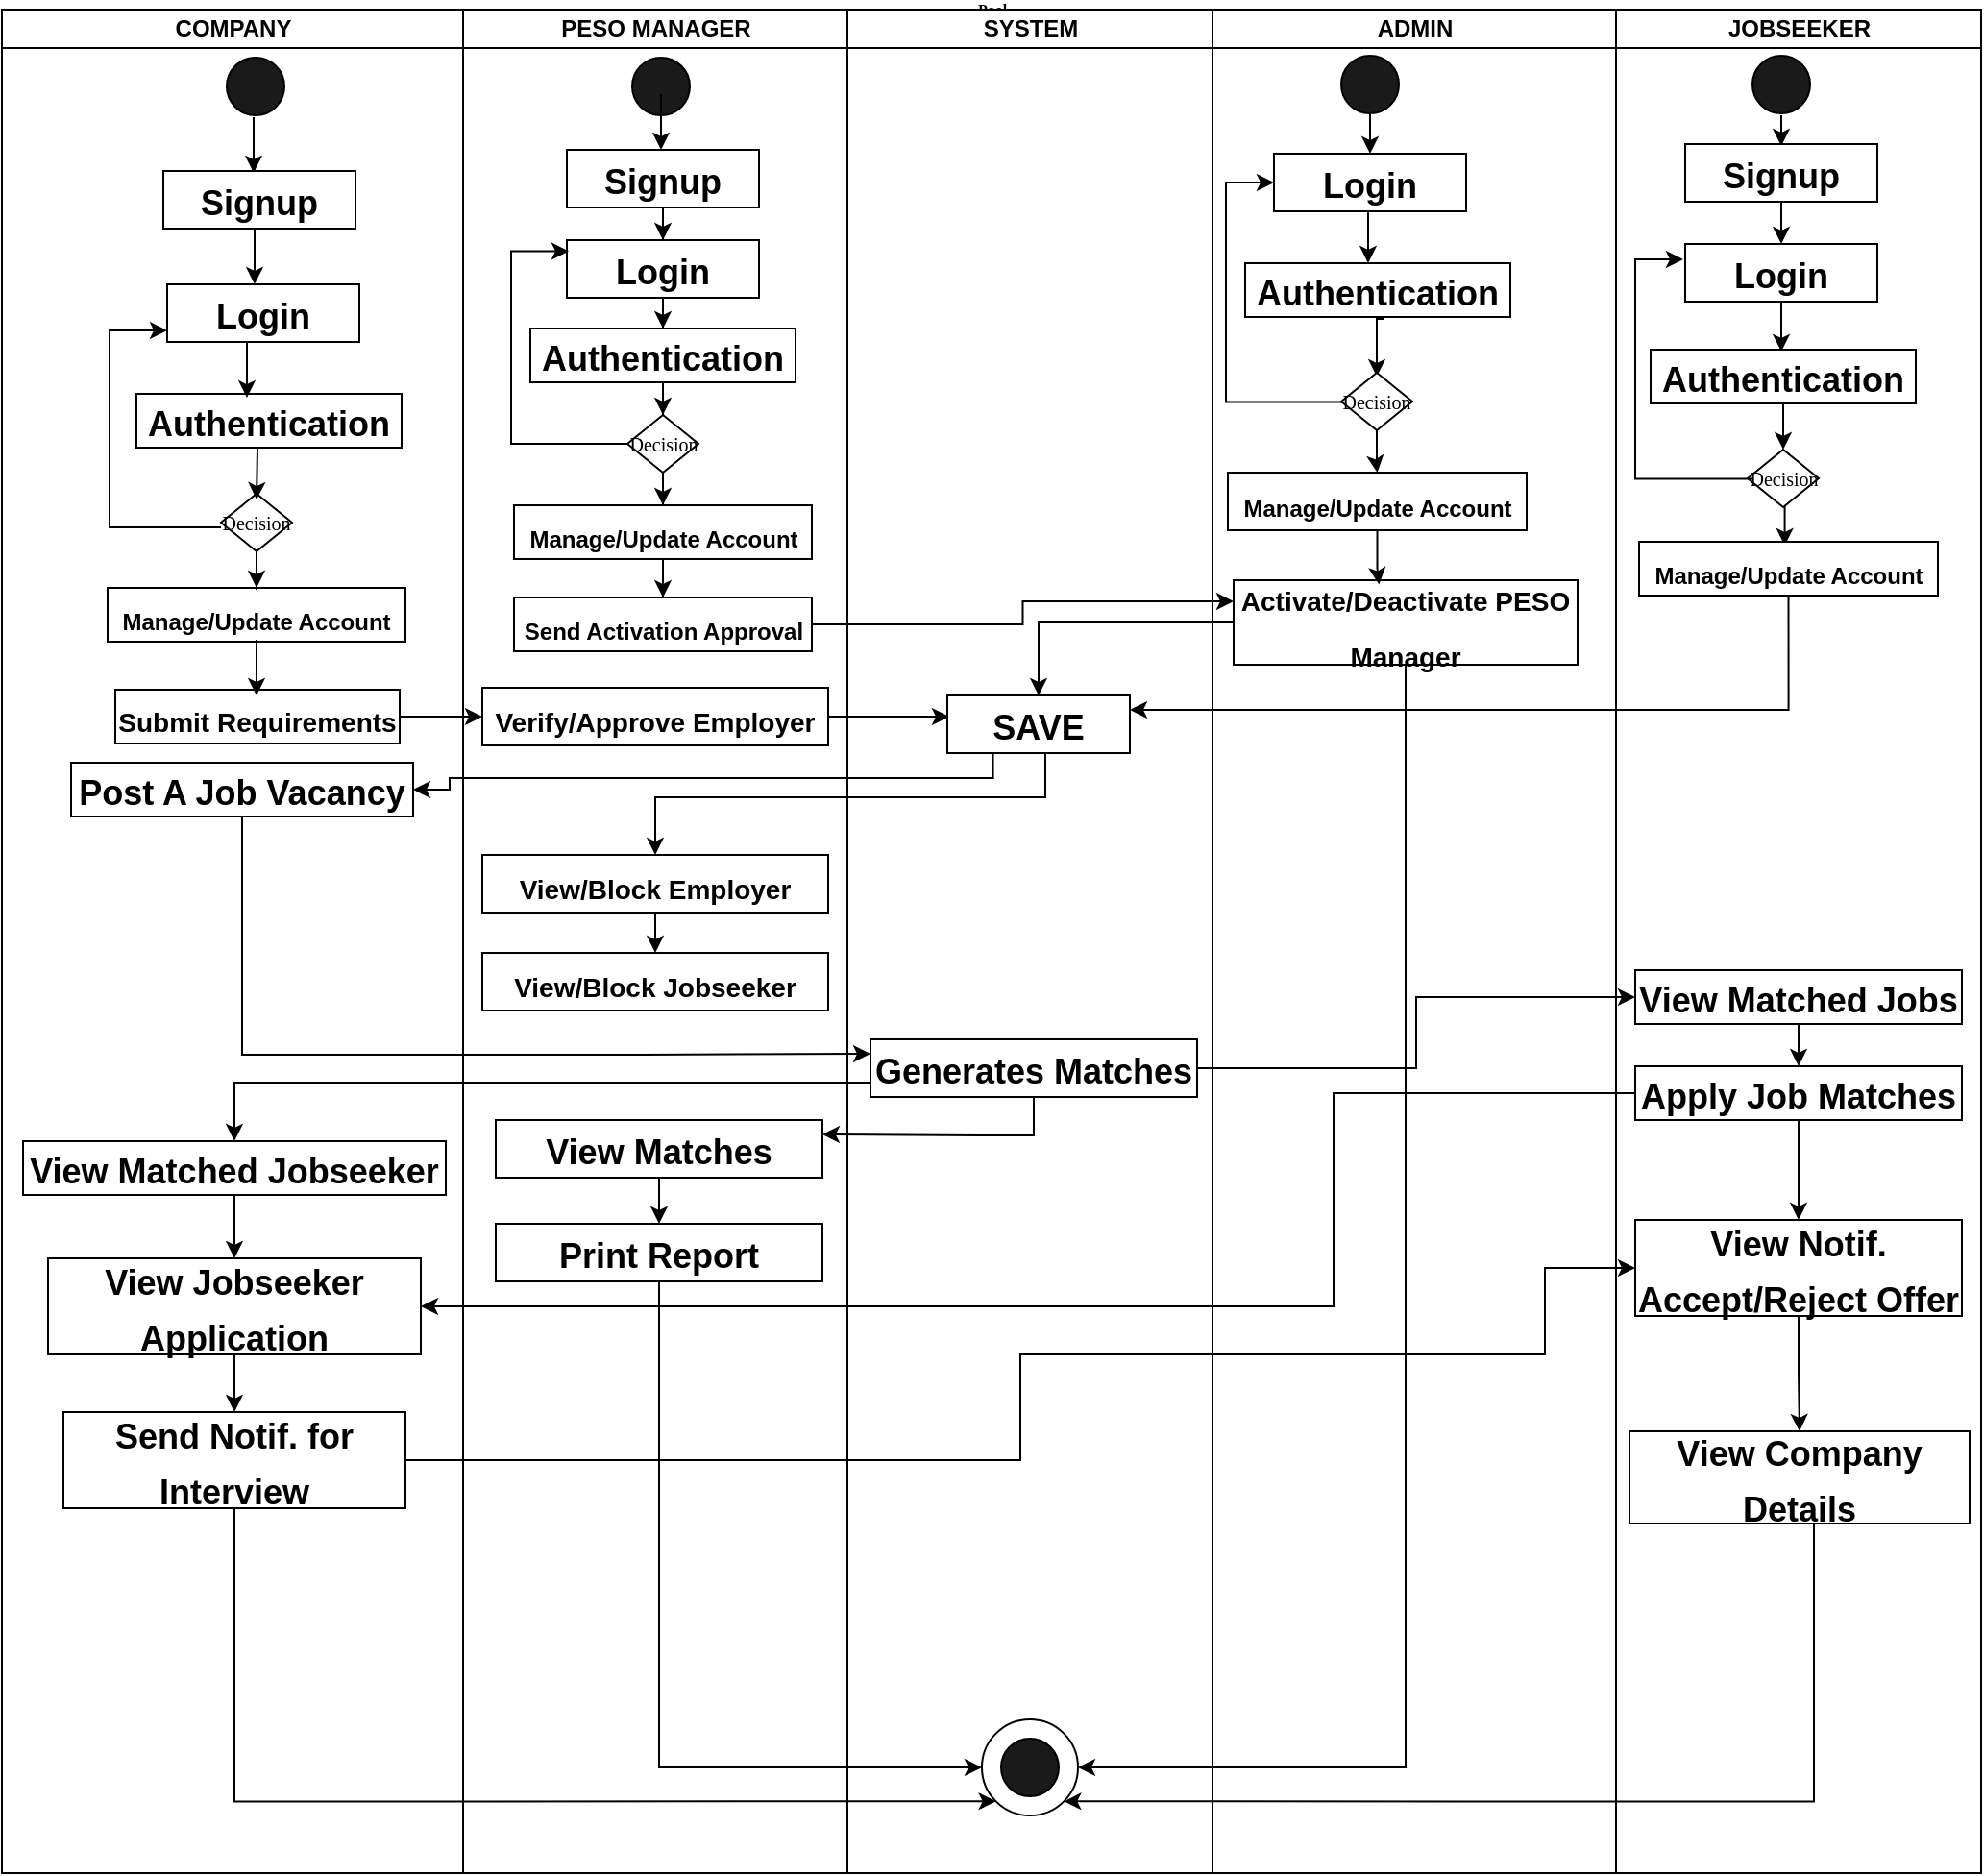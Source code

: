 <mxfile version="24.7.10">
  <diagram name="Page-1" id="74e2e168-ea6b-b213-b513-2b3c1d86103e">
    <mxGraphModel dx="1276" dy="499" grid="1" gridSize="10" guides="1" tooltips="1" connect="1" arrows="1" fold="1" page="1" pageScale="1" pageWidth="1100" pageHeight="850" background="none" math="0" shadow="0">
      <root>
        <mxCell id="0" />
        <mxCell id="1" parent="0" />
        <mxCell id="77e6c97f196da883-1" value="Pool" style="swimlane;html=1;childLayout=stackLayout;startSize=0;rounded=0;shadow=0;labelBackgroundColor=none;strokeWidth=1;fontFamily=Verdana;fontSize=8;align=center;" parent="1" vertex="1">
          <mxGeometry x="97" y="20" width="1030" height="970" as="geometry" />
        </mxCell>
        <mxCell id="77e6c97f196da883-2" value="COMPANY" style="swimlane;html=1;startSize=20;" parent="77e6c97f196da883-1" vertex="1">
          <mxGeometry width="240" height="970" as="geometry" />
        </mxCell>
        <mxCell id="nSxlMIZwYaIGK_Xv7DRQ-11" value="" style="edgeStyle=orthogonalEdgeStyle;rounded=0;orthogonalLoop=1;jettySize=auto;html=1;strokeColor=default;" edge="1" parent="77e6c97f196da883-2">
          <mxGeometry relative="1" as="geometry">
            <mxPoint x="131" y="56" as="sourcePoint" />
            <mxPoint x="131" y="85" as="targetPoint" />
          </mxGeometry>
        </mxCell>
        <mxCell id="nSxlMIZwYaIGK_Xv7DRQ-10" value="&lt;h1&gt;&lt;font face=&quot;Helvetica&quot; style=&quot;font-size: 18px;&quot;&gt;Signup&lt;/font&gt;&lt;/h1&gt;" style="html=1;dashed=0;whiteSpace=wrap;" vertex="1" parent="77e6c97f196da883-2">
          <mxGeometry x="84" y="84" width="100" height="30" as="geometry" />
        </mxCell>
        <mxCell id="nSxlMIZwYaIGK_Xv7DRQ-14" value="" style="ellipse;whiteSpace=wrap;html=1;aspect=fixed;fillColor=#1A1A1A;" vertex="1" parent="77e6c97f196da883-2">
          <mxGeometry x="117" y="25" width="30" height="30" as="geometry" />
        </mxCell>
        <mxCell id="nSxlMIZwYaIGK_Xv7DRQ-16" value="&lt;h1&gt;&lt;font face=&quot;Helvetica&quot; style=&quot;font-size: 18px;&quot;&gt;Login&lt;/font&gt;&lt;/h1&gt;" style="html=1;dashed=0;whiteSpace=wrap;" vertex="1" parent="77e6c97f196da883-2">
          <mxGeometry x="86" y="143" width="100" height="30" as="geometry" />
        </mxCell>
        <mxCell id="nSxlMIZwYaIGK_Xv7DRQ-21" value="" style="edgeStyle=orthogonalEdgeStyle;rounded=0;orthogonalLoop=1;jettySize=auto;html=1;strokeColor=default;" edge="1" parent="77e6c97f196da883-2">
          <mxGeometry relative="1" as="geometry">
            <mxPoint x="131.5" y="114" as="sourcePoint" />
            <mxPoint x="131.5" y="143" as="targetPoint" />
          </mxGeometry>
        </mxCell>
        <mxCell id="nSxlMIZwYaIGK_Xv7DRQ-33" value="" style="edgeStyle=elbowEdgeStyle;rounded=0;orthogonalLoop=1;jettySize=auto;html=1;exitX=0;exitY=0;exitDx=0;exitDy=0;" edge="1" parent="77e6c97f196da883-2">
          <mxGeometry relative="1" as="geometry">
            <mxPoint x="114" y="269.5" as="sourcePoint" />
            <mxPoint x="86" y="167" as="targetPoint" />
            <Array as="points">
              <mxPoint x="56" y="227" />
            </Array>
          </mxGeometry>
        </mxCell>
        <mxCell id="nSxlMIZwYaIGK_Xv7DRQ-24" value="&lt;font face=&quot;Garamond&quot; style=&quot;font-size: 10px;&quot;&gt;Decision&lt;/font&gt;" style="shape=rhombus;html=1;dashed=0;whiteSpace=wrap;perimeter=rhombusPerimeter;" vertex="1" parent="77e6c97f196da883-2">
          <mxGeometry x="114" y="252" width="37" height="30" as="geometry" />
        </mxCell>
        <mxCell id="nSxlMIZwYaIGK_Xv7DRQ-27" value="&lt;h1&gt;&lt;font face=&quot;Helvetica&quot; style=&quot;font-size: 18px;&quot;&gt;Authentication&lt;/font&gt;&lt;/h1&gt;" style="html=1;dashed=0;whiteSpace=wrap;" vertex="1" parent="77e6c97f196da883-2">
          <mxGeometry x="70" y="200" width="138" height="28" as="geometry" />
        </mxCell>
        <mxCell id="nSxlMIZwYaIGK_Xv7DRQ-31" value="" style="edgeStyle=orthogonalEdgeStyle;rounded=0;orthogonalLoop=1;jettySize=auto;html=1;" edge="1" parent="77e6c97f196da883-2">
          <mxGeometry relative="1" as="geometry">
            <mxPoint x="133" y="228" as="sourcePoint" />
            <mxPoint x="132.5" y="255" as="targetPoint" />
          </mxGeometry>
        </mxCell>
        <mxCell id="nSxlMIZwYaIGK_Xv7DRQ-106" value="&lt;h1&gt;&lt;font face=&quot;Helvetica&quot; style=&quot;font-size: 18px;&quot;&gt;Post A Job Vacancy&lt;/font&gt;&lt;/h1&gt;" style="html=1;dashed=0;whiteSpace=wrap;" vertex="1" parent="77e6c97f196da883-2">
          <mxGeometry x="36" y="392" width="178" height="28" as="geometry" />
        </mxCell>
        <mxCell id="nSxlMIZwYaIGK_Xv7DRQ-146" value="" style="edgeStyle=orthogonalEdgeStyle;rounded=0;orthogonalLoop=1;jettySize=auto;html=1;" edge="1" parent="77e6c97f196da883-2" source="nSxlMIZwYaIGK_Xv7DRQ-136" target="nSxlMIZwYaIGK_Xv7DRQ-145">
          <mxGeometry relative="1" as="geometry" />
        </mxCell>
        <mxCell id="nSxlMIZwYaIGK_Xv7DRQ-136" value="&lt;h1&gt;&lt;font face=&quot;Helvetica&quot; style=&quot;font-size: 18px;&quot;&gt;View Matched Jobseeker&lt;/font&gt;&lt;/h1&gt;" style="html=1;dashed=0;whiteSpace=wrap;" vertex="1" parent="77e6c97f196da883-2">
          <mxGeometry x="11" y="589" width="220" height="28" as="geometry" />
        </mxCell>
        <mxCell id="nSxlMIZwYaIGK_Xv7DRQ-139" value="&lt;h1&gt;&lt;font face=&quot;Helvetica&quot; style=&quot;font-size: 18px;&quot;&gt;Send Notif. for Interview&lt;/font&gt;&lt;/h1&gt;" style="html=1;dashed=0;whiteSpace=wrap;" vertex="1" parent="77e6c97f196da883-2">
          <mxGeometry x="32" y="730" width="178" height="50" as="geometry" />
        </mxCell>
        <mxCell id="nSxlMIZwYaIGK_Xv7DRQ-148" value="" style="edgeStyle=orthogonalEdgeStyle;rounded=0;orthogonalLoop=1;jettySize=auto;html=1;" edge="1" parent="77e6c97f196da883-2" source="nSxlMIZwYaIGK_Xv7DRQ-145" target="nSxlMIZwYaIGK_Xv7DRQ-139">
          <mxGeometry relative="1" as="geometry" />
        </mxCell>
        <mxCell id="nSxlMIZwYaIGK_Xv7DRQ-145" value="&lt;h1&gt;&lt;font face=&quot;Helvetica&quot; style=&quot;font-size: 18px;&quot;&gt;View Jobseeker Application&lt;/font&gt;&lt;/h1&gt;" style="html=1;dashed=0;whiteSpace=wrap;" vertex="1" parent="77e6c97f196da883-2">
          <mxGeometry x="24" y="650" width="194" height="50" as="geometry" />
        </mxCell>
        <mxCell id="nSxlMIZwYaIGK_Xv7DRQ-168" value="&lt;h1&gt;&lt;font face=&quot;Helvetica&quot; style=&quot;font-size: 14px;&quot;&gt;Submit Requirements&lt;/font&gt;&lt;/h1&gt;" style="html=1;dashed=0;whiteSpace=wrap;" vertex="1" parent="77e6c97f196da883-2">
          <mxGeometry x="59" y="354" width="148" height="28" as="geometry" />
        </mxCell>
        <mxCell id="77e6c97f196da883-3" value="PESO MANAGER" style="swimlane;html=1;startSize=20;" parent="77e6c97f196da883-1" vertex="1">
          <mxGeometry x="240" width="200" height="970" as="geometry" />
        </mxCell>
        <mxCell id="nSxlMIZwYaIGK_Xv7DRQ-3" value="" style="ellipse;whiteSpace=wrap;html=1;aspect=fixed;fillColor=#1A1A1A;" vertex="1" parent="77e6c97f196da883-3">
          <mxGeometry x="88" y="25" width="30" height="30" as="geometry" />
        </mxCell>
        <mxCell id="nSxlMIZwYaIGK_Xv7DRQ-48" value="" style="edgeStyle=orthogonalEdgeStyle;rounded=0;orthogonalLoop=1;jettySize=auto;html=1;" edge="1" parent="77e6c97f196da883-3" source="nSxlMIZwYaIGK_Xv7DRQ-44" target="nSxlMIZwYaIGK_Xv7DRQ-47">
          <mxGeometry relative="1" as="geometry" />
        </mxCell>
        <mxCell id="nSxlMIZwYaIGK_Xv7DRQ-44" value="&lt;h1&gt;&lt;font face=&quot;Helvetica&quot; style=&quot;font-size: 18px;&quot;&gt;Signup&lt;/font&gt;&lt;/h1&gt;" style="html=1;dashed=0;whiteSpace=wrap;" vertex="1" parent="77e6c97f196da883-3">
          <mxGeometry x="54" y="73" width="100" height="30" as="geometry" />
        </mxCell>
        <mxCell id="nSxlMIZwYaIGK_Xv7DRQ-50" value="" style="edgeStyle=orthogonalEdgeStyle;rounded=0;orthogonalLoop=1;jettySize=auto;html=1;" edge="1" parent="77e6c97f196da883-3" source="nSxlMIZwYaIGK_Xv7DRQ-47" target="nSxlMIZwYaIGK_Xv7DRQ-49">
          <mxGeometry relative="1" as="geometry" />
        </mxCell>
        <mxCell id="nSxlMIZwYaIGK_Xv7DRQ-47" value="&lt;h1&gt;&lt;font face=&quot;Helvetica&quot; style=&quot;font-size: 18px;&quot;&gt;Login&lt;/font&gt;&lt;/h1&gt;" style="html=1;dashed=0;whiteSpace=wrap;" vertex="1" parent="77e6c97f196da883-3">
          <mxGeometry x="54" y="120" width="100" height="30" as="geometry" />
        </mxCell>
        <mxCell id="nSxlMIZwYaIGK_Xv7DRQ-52" value="" style="edgeStyle=orthogonalEdgeStyle;rounded=0;orthogonalLoop=1;jettySize=auto;html=1;" edge="1" parent="77e6c97f196da883-3" source="nSxlMIZwYaIGK_Xv7DRQ-49" target="nSxlMIZwYaIGK_Xv7DRQ-51">
          <mxGeometry relative="1" as="geometry" />
        </mxCell>
        <mxCell id="nSxlMIZwYaIGK_Xv7DRQ-49" value="&lt;h1&gt;&lt;font face=&quot;Helvetica&quot; style=&quot;font-size: 18px;&quot;&gt;Authentication&lt;/font&gt;&lt;/h1&gt;" style="html=1;dashed=0;whiteSpace=wrap;" vertex="1" parent="77e6c97f196da883-3">
          <mxGeometry x="35" y="166" width="138" height="28" as="geometry" />
        </mxCell>
        <mxCell id="nSxlMIZwYaIGK_Xv7DRQ-55" value="" style="edgeStyle=orthogonalEdgeStyle;rounded=0;orthogonalLoop=1;jettySize=auto;html=1;" edge="1" parent="77e6c97f196da883-3" source="nSxlMIZwYaIGK_Xv7DRQ-51" target="nSxlMIZwYaIGK_Xv7DRQ-54">
          <mxGeometry relative="1" as="geometry" />
        </mxCell>
        <mxCell id="nSxlMIZwYaIGK_Xv7DRQ-51" value="&lt;font face=&quot;Garamond&quot; style=&quot;font-size: 10px;&quot;&gt;Decision&lt;/font&gt;" style="shape=rhombus;html=1;dashed=0;whiteSpace=wrap;perimeter=rhombusPerimeter;" vertex="1" parent="77e6c97f196da883-3">
          <mxGeometry x="85.5" y="211" width="37" height="30" as="geometry" />
        </mxCell>
        <mxCell id="nSxlMIZwYaIGK_Xv7DRQ-53" value="" style="edgeStyle=elbowEdgeStyle;rounded=0;orthogonalLoop=1;jettySize=auto;html=1;exitX=0;exitY=0.5;exitDx=0;exitDy=0;" edge="1" parent="77e6c97f196da883-3" source="nSxlMIZwYaIGK_Xv7DRQ-51">
          <mxGeometry relative="1" as="geometry">
            <mxPoint x="83" y="228.25" as="sourcePoint" />
            <mxPoint x="55" y="125.75" as="targetPoint" />
            <Array as="points">
              <mxPoint x="25" y="185.75" />
            </Array>
          </mxGeometry>
        </mxCell>
        <mxCell id="nSxlMIZwYaIGK_Xv7DRQ-183" value="" style="edgeStyle=orthogonalEdgeStyle;rounded=0;orthogonalLoop=1;jettySize=auto;html=1;" edge="1" parent="77e6c97f196da883-3" source="nSxlMIZwYaIGK_Xv7DRQ-54" target="nSxlMIZwYaIGK_Xv7DRQ-176">
          <mxGeometry relative="1" as="geometry" />
        </mxCell>
        <mxCell id="nSxlMIZwYaIGK_Xv7DRQ-54" value="&lt;h1&gt;&lt;font face=&quot;Helvetica&quot; style=&quot;font-size: 12px;&quot;&gt;Manage/Update Account&lt;/font&gt;&lt;/h1&gt;" style="html=1;dashed=0;whiteSpace=wrap;" vertex="1" parent="77e6c97f196da883-3">
          <mxGeometry x="26.5" y="258" width="155" height="28" as="geometry" />
        </mxCell>
        <mxCell id="nSxlMIZwYaIGK_Xv7DRQ-197" style="edgeStyle=orthogonalEdgeStyle;rounded=0;orthogonalLoop=1;jettySize=auto;html=1;exitX=1;exitY=0.5;exitDx=0;exitDy=0;" edge="1" parent="77e6c97f196da883-3" source="nSxlMIZwYaIGK_Xv7DRQ-91">
          <mxGeometry relative="1" as="geometry">
            <mxPoint x="253" y="368" as="targetPoint" />
          </mxGeometry>
        </mxCell>
        <mxCell id="nSxlMIZwYaIGK_Xv7DRQ-91" value="&lt;h1&gt;&lt;font face=&quot;Helvetica&quot; style=&quot;font-size: 14px;&quot;&gt;Verify/Approve Employer&lt;/font&gt;&lt;/h1&gt;" style="html=1;dashed=0;whiteSpace=wrap;" vertex="1" parent="77e6c97f196da883-3">
          <mxGeometry x="10" y="353" width="180" height="30" as="geometry" />
        </mxCell>
        <mxCell id="nSxlMIZwYaIGK_Xv7DRQ-115" value="&lt;h1&gt;&lt;font face=&quot;Helvetica&quot; style=&quot;font-size: 14px;&quot;&gt;View/Block Jobseeker&lt;/font&gt;&lt;/h1&gt;" style="html=1;dashed=0;whiteSpace=wrap;" vertex="1" parent="77e6c97f196da883-3">
          <mxGeometry x="10" y="491" width="180" height="30" as="geometry" />
        </mxCell>
        <mxCell id="nSxlMIZwYaIGK_Xv7DRQ-156" value="" style="edgeStyle=orthogonalEdgeStyle;rounded=0;orthogonalLoop=1;jettySize=auto;html=1;" edge="1" parent="77e6c97f196da883-3" source="nSxlMIZwYaIGK_Xv7DRQ-153" target="nSxlMIZwYaIGK_Xv7DRQ-155">
          <mxGeometry relative="1" as="geometry" />
        </mxCell>
        <mxCell id="nSxlMIZwYaIGK_Xv7DRQ-153" value="&lt;h1&gt;&lt;span style=&quot;font-size: 18px;&quot;&gt;View Matches&lt;/span&gt;&lt;/h1&gt;" style="html=1;dashed=0;whiteSpace=wrap;" vertex="1" parent="77e6c97f196da883-3">
          <mxGeometry x="17" y="578" width="170" height="30" as="geometry" />
        </mxCell>
        <mxCell id="nSxlMIZwYaIGK_Xv7DRQ-155" value="&lt;h1&gt;&lt;span style=&quot;font-size: 18px;&quot;&gt;Print Report&lt;/span&gt;&lt;/h1&gt;" style="html=1;dashed=0;whiteSpace=wrap;" vertex="1" parent="77e6c97f196da883-3">
          <mxGeometry x="17" y="632" width="170" height="30" as="geometry" />
        </mxCell>
        <mxCell id="nSxlMIZwYaIGK_Xv7DRQ-176" value="&lt;h1&gt;&lt;font face=&quot;Helvetica&quot; style=&quot;font-size: 12px;&quot;&gt;Send Activation Approval&lt;/font&gt;&lt;/h1&gt;" style="html=1;dashed=0;whiteSpace=wrap;" vertex="1" parent="77e6c97f196da883-3">
          <mxGeometry x="26.5" y="306" width="155" height="28" as="geometry" />
        </mxCell>
        <mxCell id="77e6c97f196da883-4" value="SYSTEM" style="swimlane;html=1;startSize=20;" parent="77e6c97f196da883-1" vertex="1">
          <mxGeometry x="440" width="190" height="970" as="geometry" />
        </mxCell>
        <mxCell id="nSxlMIZwYaIGK_Xv7DRQ-66" value="" style="edgeStyle=elbowEdgeStyle;rounded=0;orthogonalLoop=1;jettySize=auto;html=1;exitX=0;exitY=0;exitDx=0;exitDy=0;entryX=0;entryY=0.5;entryDx=0;entryDy=0;" edge="1" parent="77e6c97f196da883-4" target="nSxlMIZwYaIGK_Xv7DRQ-56">
          <mxGeometry relative="1" as="geometry">
            <mxPoint x="258" y="204.25" as="sourcePoint" />
            <mxPoint x="217" y="90" as="targetPoint" />
            <Array as="points">
              <mxPoint x="197" y="150" />
            </Array>
          </mxGeometry>
        </mxCell>
        <mxCell id="nSxlMIZwYaIGK_Xv7DRQ-72" value="&lt;h1&gt;&lt;span style=&quot;font-size: 18px;&quot;&gt;SAVE&lt;/span&gt;&lt;/h1&gt;" style="html=1;dashed=0;whiteSpace=wrap;" vertex="1" parent="77e6c97f196da883-4">
          <mxGeometry x="52" y="357" width="95" height="30" as="geometry" />
        </mxCell>
        <mxCell id="nSxlMIZwYaIGK_Xv7DRQ-111" value="&lt;h1&gt;&lt;span style=&quot;font-size: 18px;&quot;&gt;Generates Matches&lt;/span&gt;&lt;/h1&gt;" style="html=1;dashed=0;whiteSpace=wrap;" vertex="1" parent="77e6c97f196da883-4">
          <mxGeometry x="12" y="536" width="170" height="30" as="geometry" />
        </mxCell>
        <mxCell id="nSxlMIZwYaIGK_Xv7DRQ-207" value="" style="shape=ellipse;html=1;dashed=0;whiteSpace=wrap;aspect=fixed;perimeter=ellipsePerimeter;" vertex="1" parent="77e6c97f196da883-4">
          <mxGeometry x="70" y="890" width="50" height="50" as="geometry" />
        </mxCell>
        <mxCell id="nSxlMIZwYaIGK_Xv7DRQ-206" value="" style="ellipse;whiteSpace=wrap;html=1;aspect=fixed;fillColor=#1A1A1A;" vertex="1" parent="77e6c97f196da883-4">
          <mxGeometry x="80" y="900" width="30" height="30" as="geometry" />
        </mxCell>
        <mxCell id="77e6c97f196da883-5" value="ADMIN" style="swimlane;html=1;startSize=20;" parent="77e6c97f196da883-1" vertex="1">
          <mxGeometry x="630" width="210" height="970" as="geometry" />
        </mxCell>
        <mxCell id="nSxlMIZwYaIGK_Xv7DRQ-57" value="" style="edgeStyle=orthogonalEdgeStyle;rounded=0;orthogonalLoop=1;jettySize=auto;html=1;" edge="1" parent="77e6c97f196da883-5" source="nSxlMIZwYaIGK_Xv7DRQ-4" target="nSxlMIZwYaIGK_Xv7DRQ-56">
          <mxGeometry relative="1" as="geometry" />
        </mxCell>
        <mxCell id="nSxlMIZwYaIGK_Xv7DRQ-4" value="" style="ellipse;whiteSpace=wrap;html=1;aspect=fixed;fillColor=#1A1A1A;" vertex="1" parent="77e6c97f196da883-5">
          <mxGeometry x="67" y="24" width="30" height="30" as="geometry" />
        </mxCell>
        <mxCell id="nSxlMIZwYaIGK_Xv7DRQ-60" value="" style="edgeStyle=orthogonalEdgeStyle;rounded=0;orthogonalLoop=1;jettySize=auto;html=1;" edge="1" parent="77e6c97f196da883-5">
          <mxGeometry relative="1" as="geometry">
            <mxPoint x="77" y="105" as="sourcePoint" />
            <mxPoint x="81" y="132" as="targetPoint" />
          </mxGeometry>
        </mxCell>
        <mxCell id="nSxlMIZwYaIGK_Xv7DRQ-56" value="&lt;h1&gt;&lt;font face=&quot;Helvetica&quot; style=&quot;font-size: 18px;&quot;&gt;Login&lt;/font&gt;&lt;/h1&gt;" style="html=1;dashed=0;whiteSpace=wrap;" vertex="1" parent="77e6c97f196da883-5">
          <mxGeometry x="32" y="75" width="100" height="30" as="geometry" />
        </mxCell>
        <mxCell id="nSxlMIZwYaIGK_Xv7DRQ-65" value="" style="edgeStyle=orthogonalEdgeStyle;rounded=0;orthogonalLoop=1;jettySize=auto;html=1;" edge="1" parent="77e6c97f196da883-5">
          <mxGeometry relative="1" as="geometry">
            <mxPoint x="89" y="161" as="sourcePoint" />
            <mxPoint x="85.5" y="191" as="targetPoint" />
          </mxGeometry>
        </mxCell>
        <mxCell id="nSxlMIZwYaIGK_Xv7DRQ-58" value="&lt;h1&gt;&lt;font face=&quot;Helvetica&quot; style=&quot;font-size: 18px;&quot;&gt;Authentication&lt;/font&gt;&lt;/h1&gt;" style="html=1;dashed=0;whiteSpace=wrap;" vertex="1" parent="77e6c97f196da883-5">
          <mxGeometry x="17" y="132" width="138" height="28" as="geometry" />
        </mxCell>
        <mxCell id="nSxlMIZwYaIGK_Xv7DRQ-204" value="" style="edgeStyle=orthogonalEdgeStyle;rounded=0;orthogonalLoop=1;jettySize=auto;html=1;" edge="1" parent="77e6c97f196da883-5" source="nSxlMIZwYaIGK_Xv7DRQ-64" target="nSxlMIZwYaIGK_Xv7DRQ-203">
          <mxGeometry relative="1" as="geometry" />
        </mxCell>
        <mxCell id="nSxlMIZwYaIGK_Xv7DRQ-64" value="&lt;font face=&quot;Garamond&quot; style=&quot;font-size: 10px;&quot;&gt;Decision&lt;/font&gt;" style="shape=rhombus;html=1;dashed=0;whiteSpace=wrap;perimeter=rhombusPerimeter;" vertex="1" parent="77e6c97f196da883-5">
          <mxGeometry x="67" y="189" width="37" height="30" as="geometry" />
        </mxCell>
        <mxCell id="nSxlMIZwYaIGK_Xv7DRQ-93" value="&lt;h1&gt;&lt;font face=&quot;Helvetica&quot; style=&quot;font-size: 14px;&quot;&gt;Activate/Deactivate PESO Manager&lt;/font&gt;&lt;/h1&gt;" style="html=1;dashed=0;whiteSpace=wrap;" vertex="1" parent="77e6c97f196da883-5">
          <mxGeometry x="11" y="297" width="179" height="44" as="geometry" />
        </mxCell>
        <mxCell id="nSxlMIZwYaIGK_Xv7DRQ-205" value="" style="edgeStyle=orthogonalEdgeStyle;rounded=0;orthogonalLoop=1;jettySize=auto;html=1;entryX=0.423;entryY=0.05;entryDx=0;entryDy=0;entryPerimeter=0;" edge="1" parent="77e6c97f196da883-5" source="nSxlMIZwYaIGK_Xv7DRQ-203" target="nSxlMIZwYaIGK_Xv7DRQ-93">
          <mxGeometry relative="1" as="geometry" />
        </mxCell>
        <mxCell id="nSxlMIZwYaIGK_Xv7DRQ-203" value="&lt;h1&gt;&lt;font face=&quot;Helvetica&quot; style=&quot;font-size: 12px;&quot;&gt;Manage/Update Account&lt;/font&gt;&lt;/h1&gt;" style="html=1;dashed=0;whiteSpace=wrap;" vertex="1" parent="77e6c97f196da883-5">
          <mxGeometry x="8" y="241" width="155.5" height="30" as="geometry" />
        </mxCell>
        <mxCell id="77e6c97f196da883-6" value="JOBSEEKER" style="swimlane;html=1;startSize=20;" parent="77e6c97f196da883-1" vertex="1">
          <mxGeometry x="840" width="190" height="970" as="geometry" />
        </mxCell>
        <mxCell id="nSxlMIZwYaIGK_Xv7DRQ-74" value="" style="edgeStyle=orthogonalEdgeStyle;rounded=0;orthogonalLoop=1;jettySize=auto;html=1;" edge="1" parent="77e6c97f196da883-6">
          <mxGeometry relative="1" as="geometry">
            <mxPoint x="86" y="55" as="sourcePoint" />
            <mxPoint x="86" y="71" as="targetPoint" />
          </mxGeometry>
        </mxCell>
        <mxCell id="nSxlMIZwYaIGK_Xv7DRQ-5" value="" style="ellipse;whiteSpace=wrap;html=1;aspect=fixed;fillColor=#1A1A1A;" vertex="1" parent="77e6c97f196da883-6">
          <mxGeometry x="71" y="24" width="30" height="30" as="geometry" />
        </mxCell>
        <mxCell id="nSxlMIZwYaIGK_Xv7DRQ-76" value="" style="edgeStyle=orthogonalEdgeStyle;rounded=0;orthogonalLoop=1;jettySize=auto;html=1;" edge="1" parent="77e6c97f196da883-6">
          <mxGeometry relative="1" as="geometry">
            <mxPoint x="86" y="92" as="sourcePoint" />
            <mxPoint x="86" y="122" as="targetPoint" />
          </mxGeometry>
        </mxCell>
        <mxCell id="nSxlMIZwYaIGK_Xv7DRQ-73" value="&lt;h1&gt;&lt;font face=&quot;Helvetica&quot; style=&quot;font-size: 18px;&quot;&gt;Signup&lt;/font&gt;&lt;/h1&gt;" style="html=1;dashed=0;whiteSpace=wrap;" vertex="1" parent="77e6c97f196da883-6">
          <mxGeometry x="36" y="70" width="100" height="30" as="geometry" />
        </mxCell>
        <mxCell id="nSxlMIZwYaIGK_Xv7DRQ-78" value="" style="edgeStyle=orthogonalEdgeStyle;rounded=0;orthogonalLoop=1;jettySize=auto;html=1;" edge="1" parent="77e6c97f196da883-6">
          <mxGeometry relative="1" as="geometry">
            <mxPoint x="86" y="140" as="sourcePoint" />
            <mxPoint x="86" y="178" as="targetPoint" />
          </mxGeometry>
        </mxCell>
        <mxCell id="nSxlMIZwYaIGK_Xv7DRQ-75" value="&lt;h1&gt;&lt;font face=&quot;Helvetica&quot; style=&quot;font-size: 18px;&quot;&gt;Login&lt;/font&gt;&lt;/h1&gt;" style="html=1;dashed=0;whiteSpace=wrap;" vertex="1" parent="77e6c97f196da883-6">
          <mxGeometry x="36" y="122" width="100" height="30" as="geometry" />
        </mxCell>
        <mxCell id="nSxlMIZwYaIGK_Xv7DRQ-80" value="" style="edgeStyle=orthogonalEdgeStyle;rounded=0;orthogonalLoop=1;jettySize=auto;html=1;" edge="1" parent="77e6c97f196da883-6" source="nSxlMIZwYaIGK_Xv7DRQ-77" target="nSxlMIZwYaIGK_Xv7DRQ-79">
          <mxGeometry relative="1" as="geometry" />
        </mxCell>
        <mxCell id="nSxlMIZwYaIGK_Xv7DRQ-77" value="&lt;h1&gt;&lt;font face=&quot;Helvetica&quot; style=&quot;font-size: 18px;&quot;&gt;Authentication&lt;/font&gt;&lt;/h1&gt;" style="html=1;dashed=0;whiteSpace=wrap;" vertex="1" parent="77e6c97f196da883-6">
          <mxGeometry x="18" y="177" width="138" height="28" as="geometry" />
        </mxCell>
        <mxCell id="nSxlMIZwYaIGK_Xv7DRQ-83" value="" style="edgeStyle=orthogonalEdgeStyle;rounded=0;orthogonalLoop=1;jettySize=auto;html=1;" edge="1" parent="77e6c97f196da883-6">
          <mxGeometry relative="1" as="geometry">
            <mxPoint x="85" y="257" as="sourcePoint" />
            <mxPoint x="87.8" y="279" as="targetPoint" />
          </mxGeometry>
        </mxCell>
        <mxCell id="nSxlMIZwYaIGK_Xv7DRQ-79" value="&lt;font face=&quot;Garamond&quot; style=&quot;font-size: 10px;&quot;&gt;Decision&lt;/font&gt;" style="shape=rhombus;html=1;dashed=0;whiteSpace=wrap;perimeter=rhombusPerimeter;" vertex="1" parent="77e6c97f196da883-6">
          <mxGeometry x="68.5" y="229" width="37" height="30" as="geometry" />
        </mxCell>
        <mxCell id="nSxlMIZwYaIGK_Xv7DRQ-81" value="" style="edgeStyle=elbowEdgeStyle;rounded=0;orthogonalLoop=1;jettySize=auto;html=1;exitX=0;exitY=0;exitDx=0;exitDy=0;entryX=0;entryY=0.5;entryDx=0;entryDy=0;" edge="1" parent="77e6c97f196da883-6">
          <mxGeometry relative="1" as="geometry">
            <mxPoint x="71" y="244.25" as="sourcePoint" />
            <mxPoint x="35" y="130" as="targetPoint" />
            <Array as="points">
              <mxPoint x="10" y="190" />
            </Array>
          </mxGeometry>
        </mxCell>
        <mxCell id="nSxlMIZwYaIGK_Xv7DRQ-82" value="&lt;h1&gt;&lt;font face=&quot;Helvetica&quot; style=&quot;font-size: 12px;&quot;&gt;Manage/Update Account&lt;/font&gt;&lt;/h1&gt;" style="html=1;dashed=0;whiteSpace=wrap;" vertex="1" parent="77e6c97f196da883-6">
          <mxGeometry x="12" y="277" width="155.5" height="28" as="geometry" />
        </mxCell>
        <mxCell id="nSxlMIZwYaIGK_Xv7DRQ-143" value="" style="edgeStyle=orthogonalEdgeStyle;rounded=0;orthogonalLoop=1;jettySize=auto;html=1;" edge="1" parent="77e6c97f196da883-6" source="nSxlMIZwYaIGK_Xv7DRQ-120" target="nSxlMIZwYaIGK_Xv7DRQ-142">
          <mxGeometry relative="1" as="geometry" />
        </mxCell>
        <mxCell id="nSxlMIZwYaIGK_Xv7DRQ-120" value="&lt;h1&gt;&lt;font face=&quot;Helvetica&quot; style=&quot;font-size: 18px;&quot;&gt;View Matched Jobs&lt;/font&gt;&lt;/h1&gt;" style="html=1;dashed=0;whiteSpace=wrap;" vertex="1" parent="77e6c97f196da883-6">
          <mxGeometry x="10" y="500" width="170" height="28" as="geometry" />
        </mxCell>
        <mxCell id="nSxlMIZwYaIGK_Xv7DRQ-152" value="" style="edgeStyle=orthogonalEdgeStyle;rounded=0;orthogonalLoop=1;jettySize=auto;html=1;" edge="1" parent="77e6c97f196da883-6" source="nSxlMIZwYaIGK_Xv7DRQ-138" target="nSxlMIZwYaIGK_Xv7DRQ-151">
          <mxGeometry relative="1" as="geometry" />
        </mxCell>
        <mxCell id="nSxlMIZwYaIGK_Xv7DRQ-138" value="&lt;h1&gt;&lt;font face=&quot;Helvetica&quot; style=&quot;font-size: 18px;&quot;&gt;View Notif. Accept/Reject Offer&lt;/font&gt;&lt;/h1&gt;" style="html=1;dashed=0;whiteSpace=wrap;" vertex="1" parent="77e6c97f196da883-6">
          <mxGeometry x="10" y="630" width="170" height="50" as="geometry" />
        </mxCell>
        <mxCell id="nSxlMIZwYaIGK_Xv7DRQ-150" value="" style="edgeStyle=orthogonalEdgeStyle;rounded=0;orthogonalLoop=1;jettySize=auto;html=1;" edge="1" parent="77e6c97f196da883-6" source="nSxlMIZwYaIGK_Xv7DRQ-142" target="nSxlMIZwYaIGK_Xv7DRQ-138">
          <mxGeometry relative="1" as="geometry" />
        </mxCell>
        <mxCell id="nSxlMIZwYaIGK_Xv7DRQ-142" value="&lt;h1&gt;&lt;font face=&quot;Helvetica&quot; style=&quot;font-size: 18px;&quot;&gt;Apply Job Matches&lt;/font&gt;&lt;/h1&gt;" style="html=1;dashed=0;whiteSpace=wrap;" vertex="1" parent="77e6c97f196da883-6">
          <mxGeometry x="10" y="550" width="170" height="28" as="geometry" />
        </mxCell>
        <mxCell id="nSxlMIZwYaIGK_Xv7DRQ-151" value="&lt;h1&gt;&lt;font face=&quot;Helvetica&quot; style=&quot;font-size: 18px;&quot;&gt;View Company Details&lt;/font&gt;&lt;/h1&gt;" style="html=1;dashed=0;whiteSpace=wrap;" vertex="1" parent="77e6c97f196da883-6">
          <mxGeometry x="7" y="740" width="177" height="48" as="geometry" />
        </mxCell>
        <mxCell id="nSxlMIZwYaIGK_Xv7DRQ-104" style="edgeStyle=orthogonalEdgeStyle;rounded=0;orthogonalLoop=1;jettySize=auto;html=1;" edge="1" parent="77e6c97f196da883-1" source="nSxlMIZwYaIGK_Xv7DRQ-93" target="nSxlMIZwYaIGK_Xv7DRQ-72">
          <mxGeometry relative="1" as="geometry" />
        </mxCell>
        <mxCell id="nSxlMIZwYaIGK_Xv7DRQ-105" style="edgeStyle=orthogonalEdgeStyle;rounded=0;orthogonalLoop=1;jettySize=auto;html=1;exitX=0.5;exitY=1;exitDx=0;exitDy=0;entryX=1;entryY=0.25;entryDx=0;entryDy=0;" edge="1" parent="77e6c97f196da883-1" source="nSxlMIZwYaIGK_Xv7DRQ-82" target="nSxlMIZwYaIGK_Xv7DRQ-72">
          <mxGeometry relative="1" as="geometry" />
        </mxCell>
        <mxCell id="nSxlMIZwYaIGK_Xv7DRQ-147" style="edgeStyle=orthogonalEdgeStyle;rounded=0;orthogonalLoop=1;jettySize=auto;html=1;entryX=1;entryY=0.5;entryDx=0;entryDy=0;exitX=0;exitY=0.5;exitDx=0;exitDy=0;" edge="1" parent="77e6c97f196da883-1" source="nSxlMIZwYaIGK_Xv7DRQ-142" target="nSxlMIZwYaIGK_Xv7DRQ-145">
          <mxGeometry relative="1" as="geometry">
            <Array as="points">
              <mxPoint x="693" y="564" />
              <mxPoint x="693" y="675" />
            </Array>
          </mxGeometry>
        </mxCell>
        <mxCell id="nSxlMIZwYaIGK_Xv7DRQ-154" style="edgeStyle=orthogonalEdgeStyle;rounded=0;orthogonalLoop=1;jettySize=auto;html=1;entryX=1;entryY=0.25;entryDx=0;entryDy=0;exitX=0.5;exitY=1;exitDx=0;exitDy=0;" edge="1" parent="77e6c97f196da883-1" source="nSxlMIZwYaIGK_Xv7DRQ-111" target="nSxlMIZwYaIGK_Xv7DRQ-153">
          <mxGeometry relative="1" as="geometry">
            <mxPoint x="513" y="559" as="sourcePoint" />
            <mxPoint x="427" y="605.5" as="targetPoint" />
            <Array as="points">
              <mxPoint x="537" y="586" />
              <mxPoint x="513" y="586" />
            </Array>
          </mxGeometry>
        </mxCell>
        <mxCell id="nSxlMIZwYaIGK_Xv7DRQ-157" style="edgeStyle=orthogonalEdgeStyle;rounded=0;orthogonalLoop=1;jettySize=auto;html=1;entryX=0;entryY=0.25;entryDx=0;entryDy=0;" edge="1" parent="77e6c97f196da883-1" source="nSxlMIZwYaIGK_Xv7DRQ-106" target="nSxlMIZwYaIGK_Xv7DRQ-111">
          <mxGeometry relative="1" as="geometry">
            <Array as="points">
              <mxPoint x="125" y="544" />
              <mxPoint x="333" y="544" />
            </Array>
          </mxGeometry>
        </mxCell>
        <mxCell id="nSxlMIZwYaIGK_Xv7DRQ-159" style="edgeStyle=orthogonalEdgeStyle;rounded=0;orthogonalLoop=1;jettySize=auto;html=1;exitX=0;exitY=0.75;exitDx=0;exitDy=0;" edge="1" parent="77e6c97f196da883-1" source="nSxlMIZwYaIGK_Xv7DRQ-111" target="nSxlMIZwYaIGK_Xv7DRQ-136">
          <mxGeometry relative="1" as="geometry" />
        </mxCell>
        <mxCell id="nSxlMIZwYaIGK_Xv7DRQ-160" style="edgeStyle=orthogonalEdgeStyle;rounded=0;orthogonalLoop=1;jettySize=auto;html=1;entryX=0;entryY=0.5;entryDx=0;entryDy=0;" edge="1" parent="77e6c97f196da883-1" source="nSxlMIZwYaIGK_Xv7DRQ-139" target="nSxlMIZwYaIGK_Xv7DRQ-138">
          <mxGeometry relative="1" as="geometry">
            <Array as="points">
              <mxPoint x="530" y="755" />
              <mxPoint x="530" y="700" />
              <mxPoint x="803" y="700" />
              <mxPoint x="803" y="655" />
            </Array>
          </mxGeometry>
        </mxCell>
        <mxCell id="nSxlMIZwYaIGK_Xv7DRQ-161" style="edgeStyle=orthogonalEdgeStyle;rounded=0;orthogonalLoop=1;jettySize=auto;html=1;entryX=0;entryY=0.5;entryDx=0;entryDy=0;" edge="1" parent="77e6c97f196da883-1" source="nSxlMIZwYaIGK_Xv7DRQ-111" target="nSxlMIZwYaIGK_Xv7DRQ-120">
          <mxGeometry relative="1" as="geometry" />
        </mxCell>
        <mxCell id="nSxlMIZwYaIGK_Xv7DRQ-172" value="" style="edgeStyle=orthogonalEdgeStyle;rounded=0;orthogonalLoop=1;jettySize=auto;html=1;" edge="1" parent="77e6c97f196da883-1" source="nSxlMIZwYaIGK_Xv7DRQ-168" target="nSxlMIZwYaIGK_Xv7DRQ-91">
          <mxGeometry relative="1" as="geometry" />
        </mxCell>
        <mxCell id="nSxlMIZwYaIGK_Xv7DRQ-181" style="edgeStyle=orthogonalEdgeStyle;rounded=0;orthogonalLoop=1;jettySize=auto;html=1;entryX=0;entryY=0.25;entryDx=0;entryDy=0;" edge="1" parent="77e6c97f196da883-1" source="nSxlMIZwYaIGK_Xv7DRQ-176" target="nSxlMIZwYaIGK_Xv7DRQ-93">
          <mxGeometry relative="1" as="geometry" />
        </mxCell>
        <mxCell id="nSxlMIZwYaIGK_Xv7DRQ-208" style="edgeStyle=orthogonalEdgeStyle;rounded=0;orthogonalLoop=1;jettySize=auto;html=1;exitX=0.5;exitY=1;exitDx=0;exitDy=0;entryX=1;entryY=0.5;entryDx=0;entryDy=0;" edge="1" parent="77e6c97f196da883-1" source="nSxlMIZwYaIGK_Xv7DRQ-93" target="nSxlMIZwYaIGK_Xv7DRQ-207">
          <mxGeometry relative="1" as="geometry" />
        </mxCell>
        <mxCell id="nSxlMIZwYaIGK_Xv7DRQ-210" style="edgeStyle=orthogonalEdgeStyle;rounded=0;orthogonalLoop=1;jettySize=auto;html=1;entryX=1;entryY=1;entryDx=0;entryDy=0;" edge="1" parent="77e6c97f196da883-1" source="nSxlMIZwYaIGK_Xv7DRQ-151" target="nSxlMIZwYaIGK_Xv7DRQ-207">
          <mxGeometry relative="1" as="geometry">
            <mxPoint x="563" y="940" as="targetPoint" />
            <Array as="points">
              <mxPoint x="943" y="933" />
            </Array>
          </mxGeometry>
        </mxCell>
        <mxCell id="nSxlMIZwYaIGK_Xv7DRQ-211" style="edgeStyle=orthogonalEdgeStyle;rounded=0;orthogonalLoop=1;jettySize=auto;html=1;exitX=0.5;exitY=1;exitDx=0;exitDy=0;entryX=0;entryY=0.5;entryDx=0;entryDy=0;" edge="1" parent="77e6c97f196da883-1" source="nSxlMIZwYaIGK_Xv7DRQ-155" target="nSxlMIZwYaIGK_Xv7DRQ-207">
          <mxGeometry relative="1" as="geometry" />
        </mxCell>
        <mxCell id="nSxlMIZwYaIGK_Xv7DRQ-212" style="edgeStyle=orthogonalEdgeStyle;rounded=0;orthogonalLoop=1;jettySize=auto;html=1;entryX=0;entryY=1;entryDx=0;entryDy=0;" edge="1" parent="77e6c97f196da883-1" source="nSxlMIZwYaIGK_Xv7DRQ-139" target="nSxlMIZwYaIGK_Xv7DRQ-207">
          <mxGeometry relative="1" as="geometry">
            <Array as="points">
              <mxPoint x="121" y="933" />
            </Array>
          </mxGeometry>
        </mxCell>
        <mxCell id="nSxlMIZwYaIGK_Xv7DRQ-213" style="edgeStyle=orthogonalEdgeStyle;rounded=0;orthogonalLoop=1;jettySize=auto;html=1;exitX=0.25;exitY=1;exitDx=0;exitDy=0;" edge="1" parent="77e6c97f196da883-1" source="nSxlMIZwYaIGK_Xv7DRQ-72" target="nSxlMIZwYaIGK_Xv7DRQ-106">
          <mxGeometry relative="1" as="geometry">
            <Array as="points">
              <mxPoint x="516" y="400" />
              <mxPoint x="233" y="400" />
              <mxPoint x="233" y="406" />
            </Array>
          </mxGeometry>
        </mxCell>
        <mxCell id="nSxlMIZwYaIGK_Xv7DRQ-26" value="" style="edgeStyle=orthogonalEdgeStyle;rounded=0;orthogonalLoop=1;jettySize=auto;html=1;strokeColor=default;" edge="1" parent="1">
          <mxGeometry relative="1" as="geometry">
            <mxPoint x="224.5" y="193" as="sourcePoint" />
            <mxPoint x="224.5" y="222" as="targetPoint" />
          </mxGeometry>
        </mxCell>
        <mxCell id="nSxlMIZwYaIGK_Xv7DRQ-37" value="&lt;h1&gt;&lt;font face=&quot;Helvetica&quot; style=&quot;font-size: 12px;&quot;&gt;Manage/Update Account&lt;/font&gt;&lt;/h1&gt;" style="html=1;dashed=0;whiteSpace=wrap;" vertex="1" parent="1">
          <mxGeometry x="152" y="321" width="155" height="28" as="geometry" />
        </mxCell>
        <mxCell id="nSxlMIZwYaIGK_Xv7DRQ-39" value="" style="edgeStyle=orthogonalEdgeStyle;rounded=0;orthogonalLoop=1;jettySize=auto;html=1;" edge="1" parent="1" source="nSxlMIZwYaIGK_Xv7DRQ-24" target="nSxlMIZwYaIGK_Xv7DRQ-37">
          <mxGeometry relative="1" as="geometry" />
        </mxCell>
        <mxCell id="nSxlMIZwYaIGK_Xv7DRQ-43" value="" style="edgeStyle=orthogonalEdgeStyle;rounded=0;orthogonalLoop=1;jettySize=auto;html=1;strokeColor=default;" edge="1" parent="1">
          <mxGeometry relative="1" as="geometry">
            <mxPoint x="440" y="64" as="sourcePoint" />
            <mxPoint x="440" y="93" as="targetPoint" />
          </mxGeometry>
        </mxCell>
        <mxCell id="nSxlMIZwYaIGK_Xv7DRQ-119" value="" style="edgeStyle=orthogonalEdgeStyle;rounded=0;orthogonalLoop=1;jettySize=auto;html=1;" edge="1" parent="1" source="nSxlMIZwYaIGK_Xv7DRQ-114" target="nSxlMIZwYaIGK_Xv7DRQ-115">
          <mxGeometry relative="1" as="geometry" />
        </mxCell>
        <mxCell id="nSxlMIZwYaIGK_Xv7DRQ-114" value="&lt;h1&gt;&lt;font face=&quot;Helvetica&quot; style=&quot;font-size: 14px;&quot;&gt;View/Block Employer&lt;/font&gt;&lt;/h1&gt;" style="html=1;dashed=0;whiteSpace=wrap;" vertex="1" parent="1">
          <mxGeometry x="347" y="460" width="180" height="30" as="geometry" />
        </mxCell>
        <mxCell id="nSxlMIZwYaIGK_Xv7DRQ-118" style="edgeStyle=orthogonalEdgeStyle;rounded=0;orthogonalLoop=1;jettySize=auto;html=1;" edge="1" parent="1" source="nSxlMIZwYaIGK_Xv7DRQ-72" target="nSxlMIZwYaIGK_Xv7DRQ-114">
          <mxGeometry relative="1" as="geometry">
            <Array as="points">
              <mxPoint x="640" y="430" />
              <mxPoint x="437" y="430" />
            </Array>
          </mxGeometry>
        </mxCell>
        <mxCell id="nSxlMIZwYaIGK_Xv7DRQ-173" value="" style="edgeStyle=orthogonalEdgeStyle;rounded=0;orthogonalLoop=1;jettySize=auto;html=1;strokeColor=default;" edge="1" parent="1">
          <mxGeometry relative="1" as="geometry">
            <mxPoint x="229.5" y="348" as="sourcePoint" />
            <mxPoint x="229.5" y="377" as="targetPoint" />
          </mxGeometry>
        </mxCell>
      </root>
    </mxGraphModel>
  </diagram>
</mxfile>
